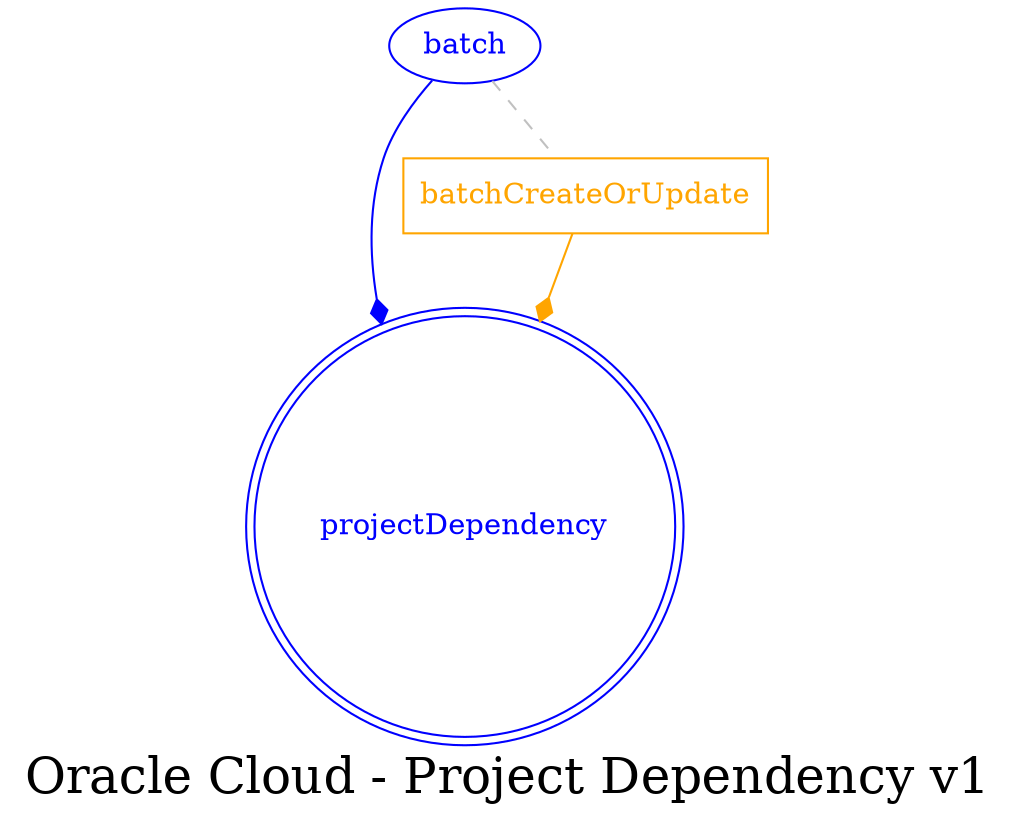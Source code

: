 digraph LexiconGraph {
graph[label="Oracle Cloud - Project Dependency v1", fontsize=24]
splines=true
"projectDependency" [color=blue, fontcolor=blue, shape=doublecircle]
"batch" -> "projectDependency" [color=blue, fontcolor=blue, arrowhead=diamond, arrowtail=none]
"batch" [color=blue, fontcolor=blue, shape=ellipse]
"batchCreateOrUpdate" [color=orange, fontcolor=orange, shape=box]
"batchCreateOrUpdate" -> "projectDependency" [color=orange, fontcolor=orange, arrowhead=diamond, arrowtail=none]
"batch" -> "batchCreateOrUpdate" [color=grey, fontcolor=grey, arrowhead=none, arrowtail=none, style=dashed]
}
